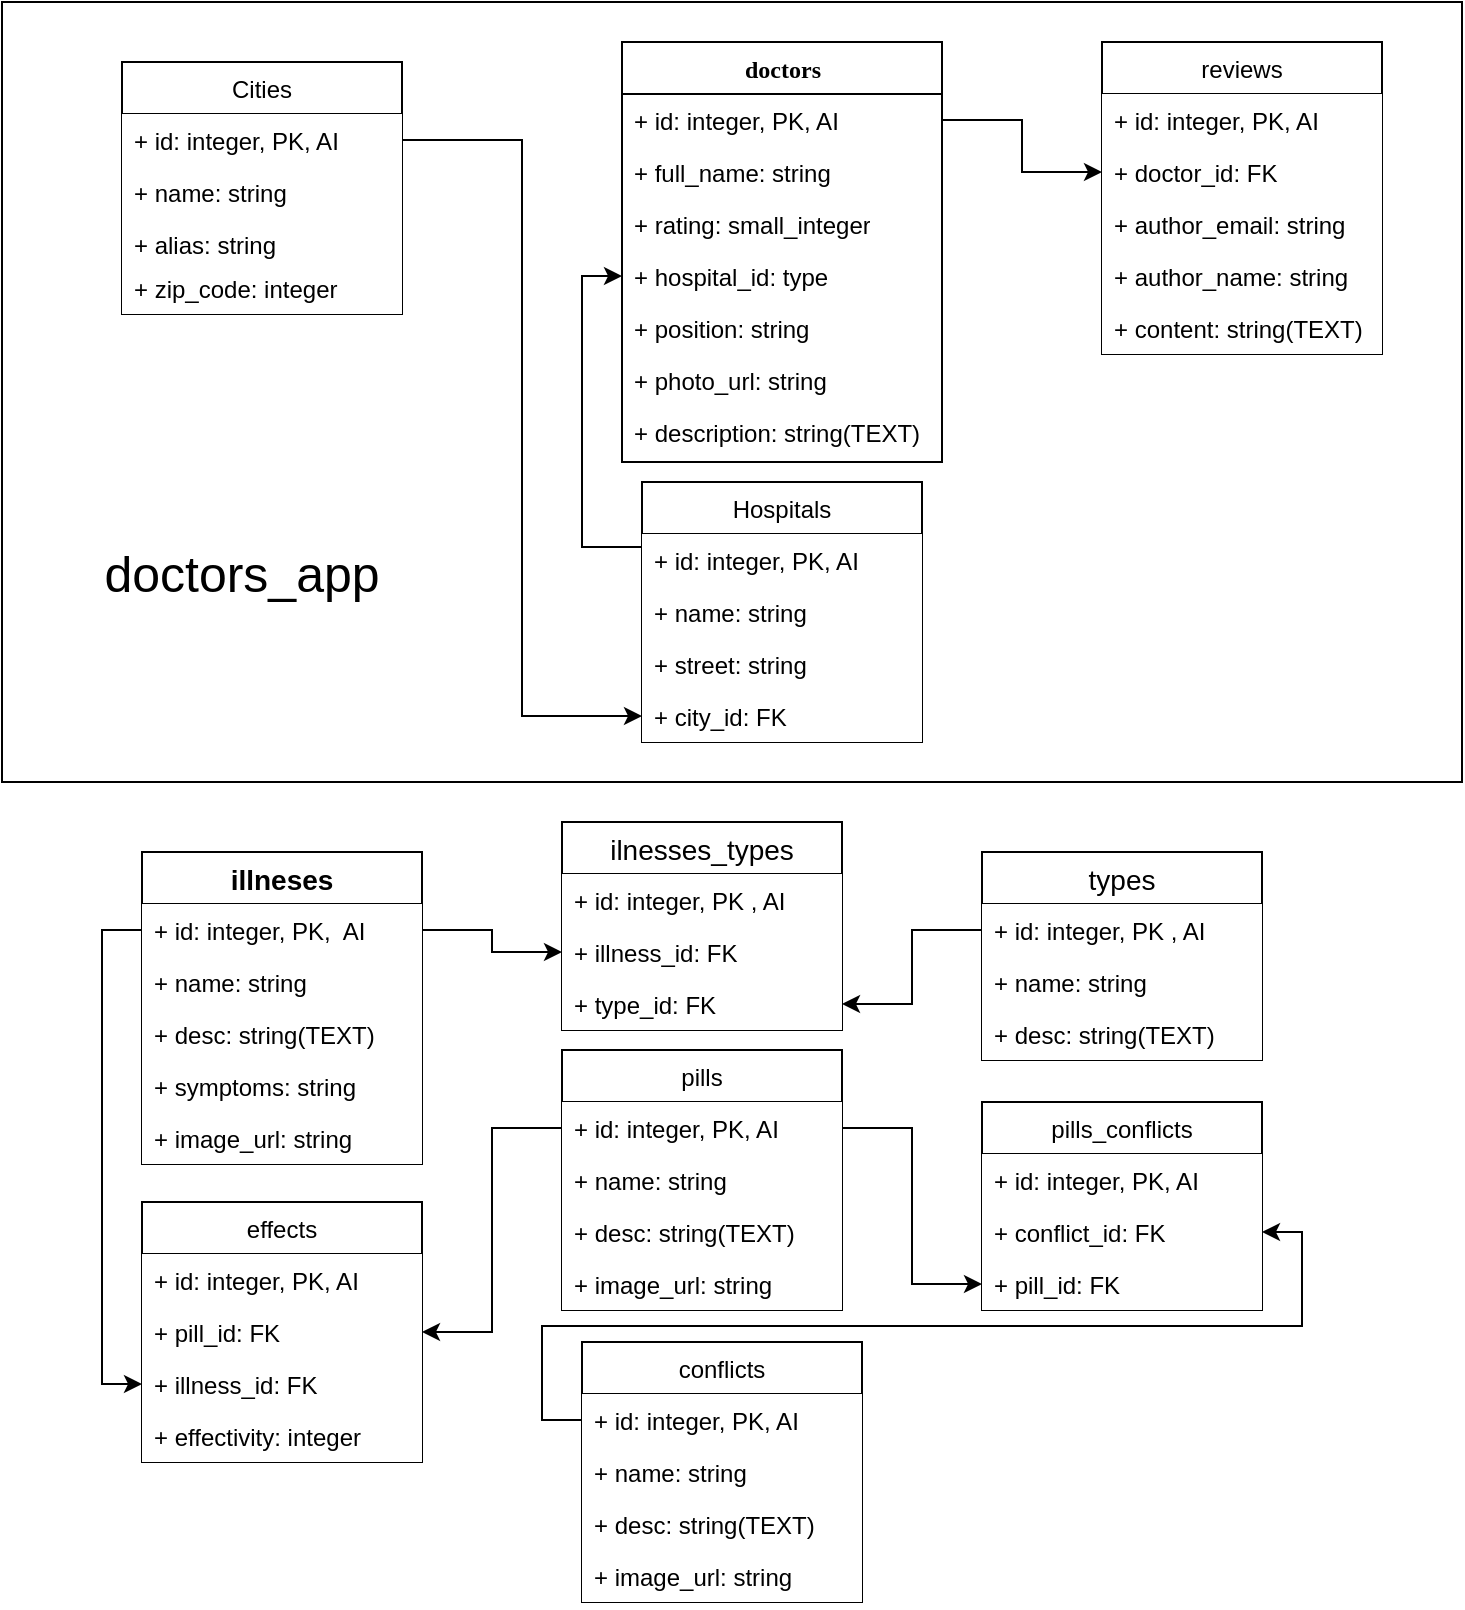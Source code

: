 <mxfile version="13.9.8" type="github">
  <diagram name="Page-1" id="9f46799a-70d6-7492-0946-bef42562c5a5">
    <mxGraphModel dx="1038" dy="491" grid="1" gridSize="10" guides="1" tooltips="1" connect="1" arrows="1" fold="1" page="1" pageScale="1" pageWidth="1100" pageHeight="850" background="#ffffff" math="0" shadow="0">
      <root>
        <mxCell id="0" />
        <mxCell id="1" parent="0" />
        <mxCell id="78961159f06e98e8-30" value="doctors" style="swimlane;html=1;fontStyle=1;align=center;verticalAlign=top;childLayout=stackLayout;horizontal=1;startSize=26;horizontalStack=0;resizeParent=1;resizeLast=0;collapsible=1;marginBottom=0;swimlaneFillColor=#ffffff;rounded=0;shadow=0;comic=0;labelBackgroundColor=none;strokeWidth=1;fillColor=none;fontFamily=Verdana;fontSize=12" parent="1" vertex="1">
          <mxGeometry x="440" y="20" width="160" height="210" as="geometry" />
        </mxCell>
        <mxCell id="78961159f06e98e8-31" value="+ id: integer, PK, AI" style="text;html=1;strokeColor=none;fillColor=none;align=left;verticalAlign=top;spacingLeft=4;spacingRight=4;whiteSpace=wrap;overflow=hidden;rotatable=0;points=[[0,0.5],[1,0.5]];portConstraint=eastwest;" parent="78961159f06e98e8-30" vertex="1">
          <mxGeometry y="26" width="160" height="26" as="geometry" />
        </mxCell>
        <mxCell id="78961159f06e98e8-32" value="+ full_name: string" style="text;html=1;strokeColor=none;fillColor=none;align=left;verticalAlign=top;spacingLeft=4;spacingRight=4;whiteSpace=wrap;overflow=hidden;rotatable=0;points=[[0,0.5],[1,0.5]];portConstraint=eastwest;" parent="78961159f06e98e8-30" vertex="1">
          <mxGeometry y="52" width="160" height="26" as="geometry" />
        </mxCell>
        <mxCell id="78961159f06e98e8-33" value="+ rating: small_integer" style="text;html=1;strokeColor=none;fillColor=none;align=left;verticalAlign=top;spacingLeft=4;spacingRight=4;whiteSpace=wrap;overflow=hidden;rotatable=0;points=[[0,0.5],[1,0.5]];portConstraint=eastwest;" parent="78961159f06e98e8-30" vertex="1">
          <mxGeometry y="78" width="160" height="26" as="geometry" />
        </mxCell>
        <mxCell id="78961159f06e98e8-34" value="+ hospital_id: type" style="text;html=1;strokeColor=none;fillColor=none;align=left;verticalAlign=top;spacingLeft=4;spacingRight=4;whiteSpace=wrap;overflow=hidden;rotatable=0;points=[[0,0.5],[1,0.5]];portConstraint=eastwest;" parent="78961159f06e98e8-30" vertex="1">
          <mxGeometry y="104" width="160" height="26" as="geometry" />
        </mxCell>
        <mxCell id="78961159f06e98e8-36" value="+ position: string" style="text;html=1;strokeColor=none;fillColor=none;align=left;verticalAlign=top;spacingLeft=4;spacingRight=4;whiteSpace=wrap;overflow=hidden;rotatable=0;points=[[0,0.5],[1,0.5]];portConstraint=eastwest;" parent="78961159f06e98e8-30" vertex="1">
          <mxGeometry y="130" width="160" height="26" as="geometry" />
        </mxCell>
        <mxCell id="78961159f06e98e8-37" value="+ photo_url: string&amp;nbsp;" style="text;html=1;strokeColor=none;fillColor=none;align=left;verticalAlign=top;spacingLeft=4;spacingRight=4;whiteSpace=wrap;overflow=hidden;rotatable=0;points=[[0,0.5],[1,0.5]];portConstraint=eastwest;" parent="78961159f06e98e8-30" vertex="1">
          <mxGeometry y="156" width="160" height="26" as="geometry" />
        </mxCell>
        <mxCell id="FbuUqesS2tpK3lKQwWAR-19" value="+ description: string(TEXT)" style="text;strokeColor=none;fillColor=none;align=left;verticalAlign=top;spacingLeft=4;spacingRight=4;overflow=hidden;rotatable=0;points=[[0,0.5],[1,0.5]];portConstraint=eastwest;" parent="78961159f06e98e8-30" vertex="1">
          <mxGeometry y="182" width="160" height="26" as="geometry" />
        </mxCell>
        <mxCell id="FbuUqesS2tpK3lKQwWAR-3" value="Cities" style="swimlane;fontStyle=0;childLayout=stackLayout;horizontal=1;startSize=26;horizontalStack=0;resizeParent=1;resizeParentMax=0;resizeLast=0;collapsible=1;marginBottom=0;fillColor=none;" parent="1" vertex="1">
          <mxGeometry x="190" y="30" width="140" height="126" as="geometry" />
        </mxCell>
        <mxCell id="FbuUqesS2tpK3lKQwWAR-4" value="+ id: integer, PK, AI" style="text;strokeColor=none;align=left;verticalAlign=top;spacingLeft=4;spacingRight=4;overflow=hidden;rotatable=0;points=[[0,0.5],[1,0.5]];portConstraint=eastwest;fillColor=#ffffff;" parent="FbuUqesS2tpK3lKQwWAR-3" vertex="1">
          <mxGeometry y="26" width="140" height="26" as="geometry" />
        </mxCell>
        <mxCell id="FbuUqesS2tpK3lKQwWAR-5" value="+ name: string" style="text;strokeColor=none;align=left;verticalAlign=top;spacingLeft=4;spacingRight=4;overflow=hidden;rotatable=0;points=[[0,0.5],[1,0.5]];portConstraint=eastwest;fillColor=#ffffff;" parent="FbuUqesS2tpK3lKQwWAR-3" vertex="1">
          <mxGeometry y="52" width="140" height="26" as="geometry" />
        </mxCell>
        <mxCell id="FbuUqesS2tpK3lKQwWAR-6" value="+ alias: string" style="text;strokeColor=none;align=left;verticalAlign=top;spacingLeft=4;spacingRight=4;overflow=hidden;rotatable=0;points=[[0,0.5],[1,0.5]];portConstraint=eastwest;fillColor=#ffffff;" parent="FbuUqesS2tpK3lKQwWAR-3" vertex="1">
          <mxGeometry y="78" width="140" height="22" as="geometry" />
        </mxCell>
        <mxCell id="FbuUqesS2tpK3lKQwWAR-7" value="+ zip_code: integer" style="text;strokeColor=none;align=left;verticalAlign=top;spacingLeft=4;spacingRight=4;overflow=hidden;rotatable=0;points=[[0,0.5],[1,0.5]];portConstraint=eastwest;fillColor=#ffffff;" parent="FbuUqesS2tpK3lKQwWAR-3" vertex="1">
          <mxGeometry y="100" width="140" height="26" as="geometry" />
        </mxCell>
        <mxCell id="FbuUqesS2tpK3lKQwWAR-18" style="edgeStyle=orthogonalEdgeStyle;rounded=0;orthogonalLoop=1;jettySize=auto;html=1;exitX=0;exitY=0.25;exitDx=0;exitDy=0;entryX=0;entryY=0.5;entryDx=0;entryDy=0;" parent="1" source="FbuUqesS2tpK3lKQwWAR-8" target="78961159f06e98e8-34" edge="1">
          <mxGeometry relative="1" as="geometry" />
        </mxCell>
        <mxCell id="FbuUqesS2tpK3lKQwWAR-8" value="Hospitals" style="swimlane;fontStyle=0;childLayout=stackLayout;horizontal=1;startSize=26;fillColor=none;horizontalStack=0;resizeParent=1;resizeParentMax=0;resizeLast=0;collapsible=1;marginBottom=0;" parent="1" vertex="1">
          <mxGeometry x="450" y="240" width="140" height="130" as="geometry" />
        </mxCell>
        <mxCell id="FbuUqesS2tpK3lKQwWAR-9" value="+ id: integer, PK, AI" style="text;strokeColor=none;align=left;verticalAlign=top;spacingLeft=4;spacingRight=4;overflow=hidden;rotatable=0;points=[[0,0.5],[1,0.5]];portConstraint=eastwest;fillColor=#ffffff;" parent="FbuUqesS2tpK3lKQwWAR-8" vertex="1">
          <mxGeometry y="26" width="140" height="26" as="geometry" />
        </mxCell>
        <mxCell id="FbuUqesS2tpK3lKQwWAR-10" value="+ name: string" style="text;strokeColor=none;align=left;verticalAlign=top;spacingLeft=4;spacingRight=4;overflow=hidden;rotatable=0;points=[[0,0.5],[1,0.5]];portConstraint=eastwest;fillColor=#ffffff;" parent="FbuUqesS2tpK3lKQwWAR-8" vertex="1">
          <mxGeometry y="52" width="140" height="26" as="geometry" />
        </mxCell>
        <mxCell id="FbuUqesS2tpK3lKQwWAR-11" value="+ street: string" style="text;strokeColor=none;align=left;verticalAlign=top;spacingLeft=4;spacingRight=4;overflow=hidden;rotatable=0;points=[[0,0.5],[1,0.5]];portConstraint=eastwest;fillColor=#ffffff;" parent="FbuUqesS2tpK3lKQwWAR-8" vertex="1">
          <mxGeometry y="78" width="140" height="26" as="geometry" />
        </mxCell>
        <mxCell id="FbuUqesS2tpK3lKQwWAR-12" value="+ city_id: FK" style="text;strokeColor=none;align=left;verticalAlign=top;spacingLeft=4;spacingRight=4;overflow=hidden;rotatable=0;points=[[0,0.5],[1,0.5]];portConstraint=eastwest;fillColor=#ffffff;" parent="FbuUqesS2tpK3lKQwWAR-8" vertex="1">
          <mxGeometry y="104" width="140" height="26" as="geometry" />
        </mxCell>
        <mxCell id="FbuUqesS2tpK3lKQwWAR-17" style="edgeStyle=orthogonalEdgeStyle;rounded=0;orthogonalLoop=1;jettySize=auto;html=1;exitX=1;exitY=0.5;exitDx=0;exitDy=0;entryX=0;entryY=0.5;entryDx=0;entryDy=0;" parent="1" source="FbuUqesS2tpK3lKQwWAR-4" target="FbuUqesS2tpK3lKQwWAR-12" edge="1">
          <mxGeometry relative="1" as="geometry" />
        </mxCell>
        <mxCell id="FbuUqesS2tpK3lKQwWAR-29" value="reviews" style="swimlane;fontStyle=0;childLayout=stackLayout;horizontal=1;startSize=26;fillColor=none;horizontalStack=0;resizeParent=1;resizeParentMax=0;resizeLast=0;collapsible=1;marginBottom=0;" parent="1" vertex="1">
          <mxGeometry x="680" y="20" width="140" height="156" as="geometry" />
        </mxCell>
        <mxCell id="FbuUqesS2tpK3lKQwWAR-30" value="+ id: integer, PK, AI" style="text;strokeColor=none;align=left;verticalAlign=top;spacingLeft=4;spacingRight=4;overflow=hidden;rotatable=0;points=[[0,0.5],[1,0.5]];portConstraint=eastwest;fillColor=#ffffff;" parent="FbuUqesS2tpK3lKQwWAR-29" vertex="1">
          <mxGeometry y="26" width="140" height="26" as="geometry" />
        </mxCell>
        <mxCell id="FbuUqesS2tpK3lKQwWAR-35" value="+ doctor_id: FK" style="text;strokeColor=none;align=left;verticalAlign=top;spacingLeft=4;spacingRight=4;overflow=hidden;rotatable=0;points=[[0,0.5],[1,0.5]];portConstraint=eastwest;fillColor=#ffffff;" parent="FbuUqesS2tpK3lKQwWAR-29" vertex="1">
          <mxGeometry y="52" width="140" height="26" as="geometry" />
        </mxCell>
        <mxCell id="FbuUqesS2tpK3lKQwWAR-31" value="+ author_email: string" style="text;strokeColor=none;align=left;verticalAlign=top;spacingLeft=4;spacingRight=4;overflow=hidden;rotatable=0;points=[[0,0.5],[1,0.5]];portConstraint=eastwest;fillColor=#ffffff;" parent="FbuUqesS2tpK3lKQwWAR-29" vertex="1">
          <mxGeometry y="78" width="140" height="26" as="geometry" />
        </mxCell>
        <mxCell id="FbuUqesS2tpK3lKQwWAR-32" value="+ author_name: string" style="text;strokeColor=none;align=left;verticalAlign=top;spacingLeft=4;spacingRight=4;overflow=hidden;rotatable=0;points=[[0,0.5],[1,0.5]];portConstraint=eastwest;fillColor=#ffffff;" parent="FbuUqesS2tpK3lKQwWAR-29" vertex="1">
          <mxGeometry y="104" width="140" height="26" as="geometry" />
        </mxCell>
        <mxCell id="FbuUqesS2tpK3lKQwWAR-33" value="+ content: string(TEXT)" style="text;strokeColor=none;align=left;verticalAlign=top;spacingLeft=4;spacingRight=4;overflow=hidden;rotatable=0;points=[[0,0.5],[1,0.5]];portConstraint=eastwest;fillColor=#ffffff;" parent="FbuUqesS2tpK3lKQwWAR-29" vertex="1">
          <mxGeometry y="130" width="140" height="26" as="geometry" />
        </mxCell>
        <mxCell id="FbuUqesS2tpK3lKQwWAR-36" style="edgeStyle=orthogonalEdgeStyle;rounded=0;orthogonalLoop=1;jettySize=auto;html=1;exitX=1;exitY=0.5;exitDx=0;exitDy=0;entryX=0;entryY=0.5;entryDx=0;entryDy=0;" parent="1" source="78961159f06e98e8-31" target="FbuUqesS2tpK3lKQwWAR-35" edge="1">
          <mxGeometry relative="1" as="geometry">
            <mxPoint x="660" y="260" as="targetPoint" />
          </mxGeometry>
        </mxCell>
        <mxCell id="FbuUqesS2tpK3lKQwWAR-42" value="" style="rounded=0;whiteSpace=wrap;html=1;fillColor=none;" parent="1" vertex="1">
          <mxGeometry x="130" width="730" height="390" as="geometry" />
        </mxCell>
        <mxCell id="FbuUqesS2tpK3lKQwWAR-45" value="doctors_app" style="text;html=1;strokeColor=none;fillColor=none;align=center;verticalAlign=middle;whiteSpace=wrap;rounded=0;fontSize=25;" parent="1" vertex="1">
          <mxGeometry x="180" y="250" width="140" height="70" as="geometry" />
        </mxCell>
        <mxCell id="v1Zfh6lcm82jeM-Wtouc-1" value="illneses" style="swimlane;fontStyle=1;childLayout=stackLayout;horizontal=1;startSize=26;fillColor=none;horizontalStack=0;resizeParent=1;resizeParentMax=0;resizeLast=0;collapsible=1;marginBottom=0;fontSize=14;" parent="1" vertex="1">
          <mxGeometry x="200" y="425" width="140" height="156" as="geometry" />
        </mxCell>
        <mxCell id="v1Zfh6lcm82jeM-Wtouc-2" value="+ id: integer, PK,  AI" style="text;strokeColor=none;align=left;verticalAlign=top;spacingLeft=4;spacingRight=4;overflow=hidden;rotatable=0;points=[[0,0.5],[1,0.5]];portConstraint=eastwest;fillColor=#ffffff;" parent="v1Zfh6lcm82jeM-Wtouc-1" vertex="1">
          <mxGeometry y="26" width="140" height="26" as="geometry" />
        </mxCell>
        <mxCell id="v1Zfh6lcm82jeM-Wtouc-3" value="+ name: string" style="text;strokeColor=none;align=left;verticalAlign=top;spacingLeft=4;spacingRight=4;overflow=hidden;rotatable=0;points=[[0,0.5],[1,0.5]];portConstraint=eastwest;fillColor=#ffffff;" parent="v1Zfh6lcm82jeM-Wtouc-1" vertex="1">
          <mxGeometry y="52" width="140" height="26" as="geometry" />
        </mxCell>
        <mxCell id="v1Zfh6lcm82jeM-Wtouc-4" value="+ desc: string(TEXT)" style="text;strokeColor=none;align=left;verticalAlign=top;spacingLeft=4;spacingRight=4;overflow=hidden;rotatable=0;points=[[0,0.5],[1,0.5]];portConstraint=eastwest;fillColor=#ffffff;" parent="v1Zfh6lcm82jeM-Wtouc-1" vertex="1">
          <mxGeometry y="78" width="140" height="26" as="geometry" />
        </mxCell>
        <mxCell id="U0nen_S8KPRs-EQkxPhv-1" value="+ symptoms: string" style="text;strokeColor=none;align=left;verticalAlign=top;spacingLeft=4;spacingRight=4;overflow=hidden;rotatable=0;points=[[0,0.5],[1,0.5]];portConstraint=eastwest;fillColor=#ffffff;" vertex="1" parent="v1Zfh6lcm82jeM-Wtouc-1">
          <mxGeometry y="104" width="140" height="26" as="geometry" />
        </mxCell>
        <mxCell id="U0nen_S8KPRs-EQkxPhv-30" value="+ image_url: string" style="text;strokeColor=none;align=left;verticalAlign=top;spacingLeft=4;spacingRight=4;overflow=hidden;rotatable=0;points=[[0,0.5],[1,0.5]];portConstraint=eastwest;fillColor=#ffffff;" vertex="1" parent="v1Zfh6lcm82jeM-Wtouc-1">
          <mxGeometry y="130" width="140" height="26" as="geometry" />
        </mxCell>
        <mxCell id="v1Zfh6lcm82jeM-Wtouc-6" value="ilnesses_types" style="swimlane;fontStyle=0;childLayout=stackLayout;horizontal=1;startSize=26;fillColor=none;horizontalStack=0;resizeParent=1;resizeParentMax=0;resizeLast=0;collapsible=1;marginBottom=0;fontSize=14;" parent="1" vertex="1">
          <mxGeometry x="410" y="410" width="140" height="104" as="geometry" />
        </mxCell>
        <mxCell id="v1Zfh6lcm82jeM-Wtouc-7" value="+ id: integer, PK , AI" style="text;strokeColor=none;align=left;verticalAlign=top;spacingLeft=4;spacingRight=4;overflow=hidden;rotatable=0;points=[[0,0.5],[1,0.5]];portConstraint=eastwest;fillColor=#ffffff;" parent="v1Zfh6lcm82jeM-Wtouc-6" vertex="1">
          <mxGeometry y="26" width="140" height="26" as="geometry" />
        </mxCell>
        <mxCell id="v1Zfh6lcm82jeM-Wtouc-8" value="+ illness_id: FK" style="text;strokeColor=none;align=left;verticalAlign=top;spacingLeft=4;spacingRight=4;overflow=hidden;rotatable=0;points=[[0,0.5],[1,0.5]];portConstraint=eastwest;fillColor=#ffffff;" parent="v1Zfh6lcm82jeM-Wtouc-6" vertex="1">
          <mxGeometry y="52" width="140" height="26" as="geometry" />
        </mxCell>
        <mxCell id="v1Zfh6lcm82jeM-Wtouc-9" value="+ type_id: FK" style="text;strokeColor=none;align=left;verticalAlign=top;spacingLeft=4;spacingRight=4;overflow=hidden;rotatable=0;points=[[0,0.5],[1,0.5]];portConstraint=eastwest;fillColor=#ffffff;" parent="v1Zfh6lcm82jeM-Wtouc-6" vertex="1">
          <mxGeometry y="78" width="140" height="26" as="geometry" />
        </mxCell>
        <mxCell id="v1Zfh6lcm82jeM-Wtouc-10" value="types" style="swimlane;fontStyle=0;childLayout=stackLayout;horizontal=1;startSize=26;fillColor=none;horizontalStack=0;resizeParent=1;resizeParentMax=0;resizeLast=0;collapsible=1;marginBottom=0;fontSize=14;" parent="1" vertex="1">
          <mxGeometry x="620" y="425" width="140" height="104" as="geometry" />
        </mxCell>
        <mxCell id="v1Zfh6lcm82jeM-Wtouc-11" value="+ id: integer, PK , AI" style="text;strokeColor=none;align=left;verticalAlign=top;spacingLeft=4;spacingRight=4;overflow=hidden;rotatable=0;points=[[0,0.5],[1,0.5]];portConstraint=eastwest;fillColor=#ffffff;" parent="v1Zfh6lcm82jeM-Wtouc-10" vertex="1">
          <mxGeometry y="26" width="140" height="26" as="geometry" />
        </mxCell>
        <mxCell id="v1Zfh6lcm82jeM-Wtouc-12" value="+ name: string" style="text;strokeColor=none;align=left;verticalAlign=top;spacingLeft=4;spacingRight=4;overflow=hidden;rotatable=0;points=[[0,0.5],[1,0.5]];portConstraint=eastwest;fillColor=#ffffff;" parent="v1Zfh6lcm82jeM-Wtouc-10" vertex="1">
          <mxGeometry y="52" width="140" height="26" as="geometry" />
        </mxCell>
        <mxCell id="v1Zfh6lcm82jeM-Wtouc-13" value="+ desc: string(TEXT)" style="text;strokeColor=none;align=left;verticalAlign=top;spacingLeft=4;spacingRight=4;overflow=hidden;rotatable=0;points=[[0,0.5],[1,0.5]];portConstraint=eastwest;fillColor=#ffffff;" parent="v1Zfh6lcm82jeM-Wtouc-10" vertex="1">
          <mxGeometry y="78" width="140" height="26" as="geometry" />
        </mxCell>
        <mxCell id="v1Zfh6lcm82jeM-Wtouc-14" style="edgeStyle=orthogonalEdgeStyle;rounded=0;orthogonalLoop=1;jettySize=auto;html=1;exitX=0;exitY=0.5;exitDx=0;exitDy=0;fontSize=14;" parent="1" source="v1Zfh6lcm82jeM-Wtouc-11" target="v1Zfh6lcm82jeM-Wtouc-9" edge="1">
          <mxGeometry relative="1" as="geometry" />
        </mxCell>
        <mxCell id="v1Zfh6lcm82jeM-Wtouc-15" style="edgeStyle=orthogonalEdgeStyle;rounded=0;orthogonalLoop=1;jettySize=auto;html=1;exitX=1;exitY=0.5;exitDx=0;exitDy=0;entryX=0;entryY=0.5;entryDx=0;entryDy=0;fontSize=14;" parent="1" source="v1Zfh6lcm82jeM-Wtouc-2" target="v1Zfh6lcm82jeM-Wtouc-8" edge="1">
          <mxGeometry relative="1" as="geometry" />
        </mxCell>
        <mxCell id="U0nen_S8KPRs-EQkxPhv-2" value="pills" style="swimlane;fontStyle=0;childLayout=stackLayout;horizontal=1;startSize=26;fillColor=none;horizontalStack=0;resizeParent=1;resizeParentMax=0;resizeLast=0;collapsible=1;marginBottom=0;" vertex="1" parent="1">
          <mxGeometry x="410" y="524" width="140" height="130" as="geometry" />
        </mxCell>
        <mxCell id="U0nen_S8KPRs-EQkxPhv-3" value="+ id: integer, PK, AI" style="text;strokeColor=none;align=left;verticalAlign=top;spacingLeft=4;spacingRight=4;overflow=hidden;rotatable=0;points=[[0,0.5],[1,0.5]];portConstraint=eastwest;fillColor=#ffffff;" vertex="1" parent="U0nen_S8KPRs-EQkxPhv-2">
          <mxGeometry y="26" width="140" height="26" as="geometry" />
        </mxCell>
        <mxCell id="U0nen_S8KPRs-EQkxPhv-4" value="+ name: string" style="text;strokeColor=none;align=left;verticalAlign=top;spacingLeft=4;spacingRight=4;overflow=hidden;rotatable=0;points=[[0,0.5],[1,0.5]];portConstraint=eastwest;fillColor=#ffffff;" vertex="1" parent="U0nen_S8KPRs-EQkxPhv-2">
          <mxGeometry y="52" width="140" height="26" as="geometry" />
        </mxCell>
        <mxCell id="U0nen_S8KPRs-EQkxPhv-5" value="+ desc: string(TEXT)" style="text;strokeColor=none;align=left;verticalAlign=top;spacingLeft=4;spacingRight=4;overflow=hidden;rotatable=0;points=[[0,0.5],[1,0.5]];portConstraint=eastwest;fillColor=#ffffff;" vertex="1" parent="U0nen_S8KPRs-EQkxPhv-2">
          <mxGeometry y="78" width="140" height="26" as="geometry" />
        </mxCell>
        <mxCell id="U0nen_S8KPRs-EQkxPhv-31" value="+ image_url: string" style="text;strokeColor=none;align=left;verticalAlign=top;spacingLeft=4;spacingRight=4;overflow=hidden;rotatable=0;points=[[0,0.5],[1,0.5]];portConstraint=eastwest;fillColor=#ffffff;" vertex="1" parent="U0nen_S8KPRs-EQkxPhv-2">
          <mxGeometry y="104" width="140" height="26" as="geometry" />
        </mxCell>
        <mxCell id="U0nen_S8KPRs-EQkxPhv-6" value="conflicts" style="swimlane;fontStyle=0;childLayout=stackLayout;horizontal=1;startSize=26;fillColor=none;horizontalStack=0;resizeParent=1;resizeParentMax=0;resizeLast=0;collapsible=1;marginBottom=0;" vertex="1" parent="1">
          <mxGeometry x="420" y="670" width="140" height="130" as="geometry" />
        </mxCell>
        <mxCell id="U0nen_S8KPRs-EQkxPhv-7" value="+ id: integer, PK, AI" style="text;strokeColor=none;align=left;verticalAlign=top;spacingLeft=4;spacingRight=4;overflow=hidden;rotatable=0;points=[[0,0.5],[1,0.5]];portConstraint=eastwest;fillColor=#ffffff;" vertex="1" parent="U0nen_S8KPRs-EQkxPhv-6">
          <mxGeometry y="26" width="140" height="26" as="geometry" />
        </mxCell>
        <mxCell id="U0nen_S8KPRs-EQkxPhv-8" value="+ name: string" style="text;strokeColor=none;align=left;verticalAlign=top;spacingLeft=4;spacingRight=4;overflow=hidden;rotatable=0;points=[[0,0.5],[1,0.5]];portConstraint=eastwest;fillColor=#ffffff;" vertex="1" parent="U0nen_S8KPRs-EQkxPhv-6">
          <mxGeometry y="52" width="140" height="26" as="geometry" />
        </mxCell>
        <mxCell id="U0nen_S8KPRs-EQkxPhv-9" value="+ desc: string(TEXT)" style="text;strokeColor=none;align=left;verticalAlign=top;spacingLeft=4;spacingRight=4;overflow=hidden;rotatable=0;points=[[0,0.5],[1,0.5]];portConstraint=eastwest;fillColor=#ffffff;" vertex="1" parent="U0nen_S8KPRs-EQkxPhv-6">
          <mxGeometry y="78" width="140" height="26" as="geometry" />
        </mxCell>
        <mxCell id="U0nen_S8KPRs-EQkxPhv-10" value="+ image_url: string" style="text;strokeColor=none;align=left;verticalAlign=top;spacingLeft=4;spacingRight=4;overflow=hidden;rotatable=0;points=[[0,0.5],[1,0.5]];portConstraint=eastwest;fillColor=#ffffff;" vertex="1" parent="U0nen_S8KPRs-EQkxPhv-6">
          <mxGeometry y="104" width="140" height="26" as="geometry" />
        </mxCell>
        <mxCell id="U0nen_S8KPRs-EQkxPhv-11" value="pills_conflicts" style="swimlane;fontStyle=0;childLayout=stackLayout;horizontal=1;startSize=26;fillColor=none;horizontalStack=0;resizeParent=1;resizeParentMax=0;resizeLast=0;collapsible=1;marginBottom=0;" vertex="1" parent="1">
          <mxGeometry x="620" y="550" width="140" height="104" as="geometry" />
        </mxCell>
        <mxCell id="U0nen_S8KPRs-EQkxPhv-12" value="+ id: integer, PK, AI" style="text;strokeColor=none;align=left;verticalAlign=top;spacingLeft=4;spacingRight=4;overflow=hidden;rotatable=0;points=[[0,0.5],[1,0.5]];portConstraint=eastwest;fillColor=#ffffff;" vertex="1" parent="U0nen_S8KPRs-EQkxPhv-11">
          <mxGeometry y="26" width="140" height="26" as="geometry" />
        </mxCell>
        <mxCell id="U0nen_S8KPRs-EQkxPhv-13" value="+ conflict_id: FK" style="text;strokeColor=none;align=left;verticalAlign=top;spacingLeft=4;spacingRight=4;overflow=hidden;rotatable=0;points=[[0,0.5],[1,0.5]];portConstraint=eastwest;fillColor=#ffffff;" vertex="1" parent="U0nen_S8KPRs-EQkxPhv-11">
          <mxGeometry y="52" width="140" height="26" as="geometry" />
        </mxCell>
        <mxCell id="U0nen_S8KPRs-EQkxPhv-14" value="+ pill_id: FK" style="text;strokeColor=none;align=left;verticalAlign=top;spacingLeft=4;spacingRight=4;overflow=hidden;rotatable=0;points=[[0,0.5],[1,0.5]];portConstraint=eastwest;fillColor=#ffffff;" vertex="1" parent="U0nen_S8KPRs-EQkxPhv-11">
          <mxGeometry y="78" width="140" height="26" as="geometry" />
        </mxCell>
        <mxCell id="U0nen_S8KPRs-EQkxPhv-15" style="edgeStyle=orthogonalEdgeStyle;rounded=0;orthogonalLoop=1;jettySize=auto;html=1;exitX=1;exitY=0.5;exitDx=0;exitDy=0;entryX=0;entryY=0.5;entryDx=0;entryDy=0;" edge="1" parent="1" source="U0nen_S8KPRs-EQkxPhv-3" target="U0nen_S8KPRs-EQkxPhv-14">
          <mxGeometry relative="1" as="geometry" />
        </mxCell>
        <mxCell id="U0nen_S8KPRs-EQkxPhv-16" style="edgeStyle=orthogonalEdgeStyle;rounded=0;orthogonalLoop=1;jettySize=auto;html=1;exitX=0;exitY=0.5;exitDx=0;exitDy=0;entryX=1;entryY=0.5;entryDx=0;entryDy=0;" edge="1" parent="1" source="U0nen_S8KPRs-EQkxPhv-7" target="U0nen_S8KPRs-EQkxPhv-13">
          <mxGeometry relative="1" as="geometry" />
        </mxCell>
        <mxCell id="U0nen_S8KPRs-EQkxPhv-17" value="effects" style="swimlane;fontStyle=0;childLayout=stackLayout;horizontal=1;startSize=26;fillColor=none;horizontalStack=0;resizeParent=1;resizeParentMax=0;resizeLast=0;collapsible=1;marginBottom=0;" vertex="1" parent="1">
          <mxGeometry x="200" y="600" width="140" height="130" as="geometry" />
        </mxCell>
        <mxCell id="U0nen_S8KPRs-EQkxPhv-18" value="+ id: integer, PK, AI" style="text;strokeColor=none;align=left;verticalAlign=top;spacingLeft=4;spacingRight=4;overflow=hidden;rotatable=0;points=[[0,0.5],[1,0.5]];portConstraint=eastwest;fillColor=#ffffff;" vertex="1" parent="U0nen_S8KPRs-EQkxPhv-17">
          <mxGeometry y="26" width="140" height="26" as="geometry" />
        </mxCell>
        <mxCell id="U0nen_S8KPRs-EQkxPhv-19" value="+ pill_id: FK" style="text;strokeColor=none;align=left;verticalAlign=top;spacingLeft=4;spacingRight=4;overflow=hidden;rotatable=0;points=[[0,0.5],[1,0.5]];portConstraint=eastwest;fillColor=#ffffff;" vertex="1" parent="U0nen_S8KPRs-EQkxPhv-17">
          <mxGeometry y="52" width="140" height="26" as="geometry" />
        </mxCell>
        <mxCell id="U0nen_S8KPRs-EQkxPhv-20" value="+ illness_id: FK" style="text;strokeColor=none;align=left;verticalAlign=top;spacingLeft=4;spacingRight=4;overflow=hidden;rotatable=0;points=[[0,0.5],[1,0.5]];portConstraint=eastwest;fillColor=#ffffff;" vertex="1" parent="U0nen_S8KPRs-EQkxPhv-17">
          <mxGeometry y="78" width="140" height="26" as="geometry" />
        </mxCell>
        <mxCell id="U0nen_S8KPRs-EQkxPhv-23" value="+ effectivity: integer" style="text;strokeColor=none;align=left;verticalAlign=top;spacingLeft=4;spacingRight=4;overflow=hidden;rotatable=0;points=[[0,0.5],[1,0.5]];portConstraint=eastwest;fillColor=#ffffff;" vertex="1" parent="U0nen_S8KPRs-EQkxPhv-17">
          <mxGeometry y="104" width="140" height="26" as="geometry" />
        </mxCell>
        <mxCell id="U0nen_S8KPRs-EQkxPhv-21" style="edgeStyle=orthogonalEdgeStyle;rounded=0;orthogonalLoop=1;jettySize=auto;html=1;exitX=0;exitY=0.5;exitDx=0;exitDy=0;entryX=1;entryY=0.5;entryDx=0;entryDy=0;" edge="1" parent="1" source="U0nen_S8KPRs-EQkxPhv-3" target="U0nen_S8KPRs-EQkxPhv-19">
          <mxGeometry relative="1" as="geometry" />
        </mxCell>
        <mxCell id="U0nen_S8KPRs-EQkxPhv-22" style="edgeStyle=orthogonalEdgeStyle;rounded=0;orthogonalLoop=1;jettySize=auto;html=1;exitX=0;exitY=0.5;exitDx=0;exitDy=0;entryX=0;entryY=0.5;entryDx=0;entryDy=0;" edge="1" parent="1" source="v1Zfh6lcm82jeM-Wtouc-2" target="U0nen_S8KPRs-EQkxPhv-20">
          <mxGeometry relative="1" as="geometry" />
        </mxCell>
      </root>
    </mxGraphModel>
  </diagram>
</mxfile>
